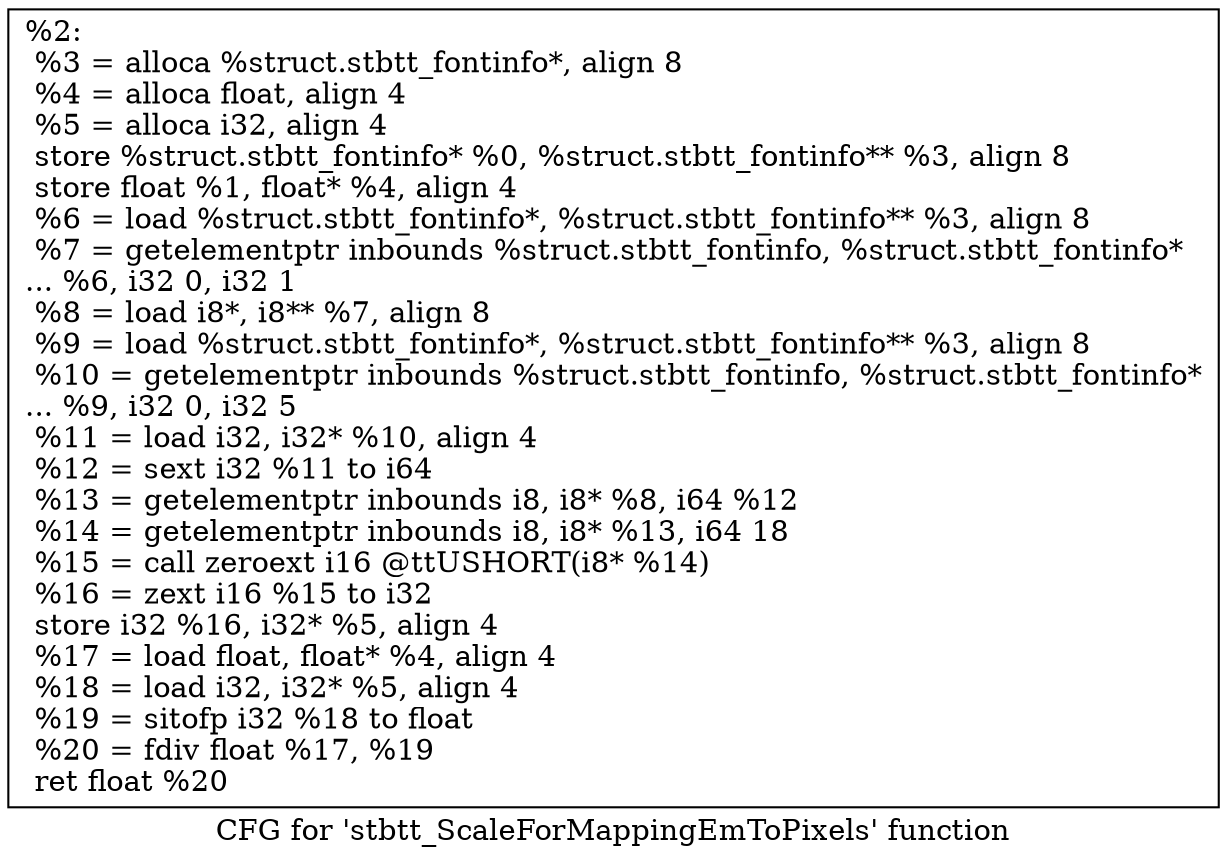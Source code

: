 digraph "CFG for 'stbtt_ScaleForMappingEmToPixels' function" {
	label="CFG for 'stbtt_ScaleForMappingEmToPixels' function";

	Node0x2a12e20 [shape=record,label="{%2:\l  %3 = alloca %struct.stbtt_fontinfo*, align 8\l  %4 = alloca float, align 4\l  %5 = alloca i32, align 4\l  store %struct.stbtt_fontinfo* %0, %struct.stbtt_fontinfo** %3, align 8\l  store float %1, float* %4, align 4\l  %6 = load %struct.stbtt_fontinfo*, %struct.stbtt_fontinfo** %3, align 8\l  %7 = getelementptr inbounds %struct.stbtt_fontinfo, %struct.stbtt_fontinfo*\l... %6, i32 0, i32 1\l  %8 = load i8*, i8** %7, align 8\l  %9 = load %struct.stbtt_fontinfo*, %struct.stbtt_fontinfo** %3, align 8\l  %10 = getelementptr inbounds %struct.stbtt_fontinfo, %struct.stbtt_fontinfo*\l... %9, i32 0, i32 5\l  %11 = load i32, i32* %10, align 4\l  %12 = sext i32 %11 to i64\l  %13 = getelementptr inbounds i8, i8* %8, i64 %12\l  %14 = getelementptr inbounds i8, i8* %13, i64 18\l  %15 = call zeroext i16 @ttUSHORT(i8* %14)\l  %16 = zext i16 %15 to i32\l  store i32 %16, i32* %5, align 4\l  %17 = load float, float* %4, align 4\l  %18 = load i32, i32* %5, align 4\l  %19 = sitofp i32 %18 to float\l  %20 = fdiv float %17, %19\l  ret float %20\l}"];
}
